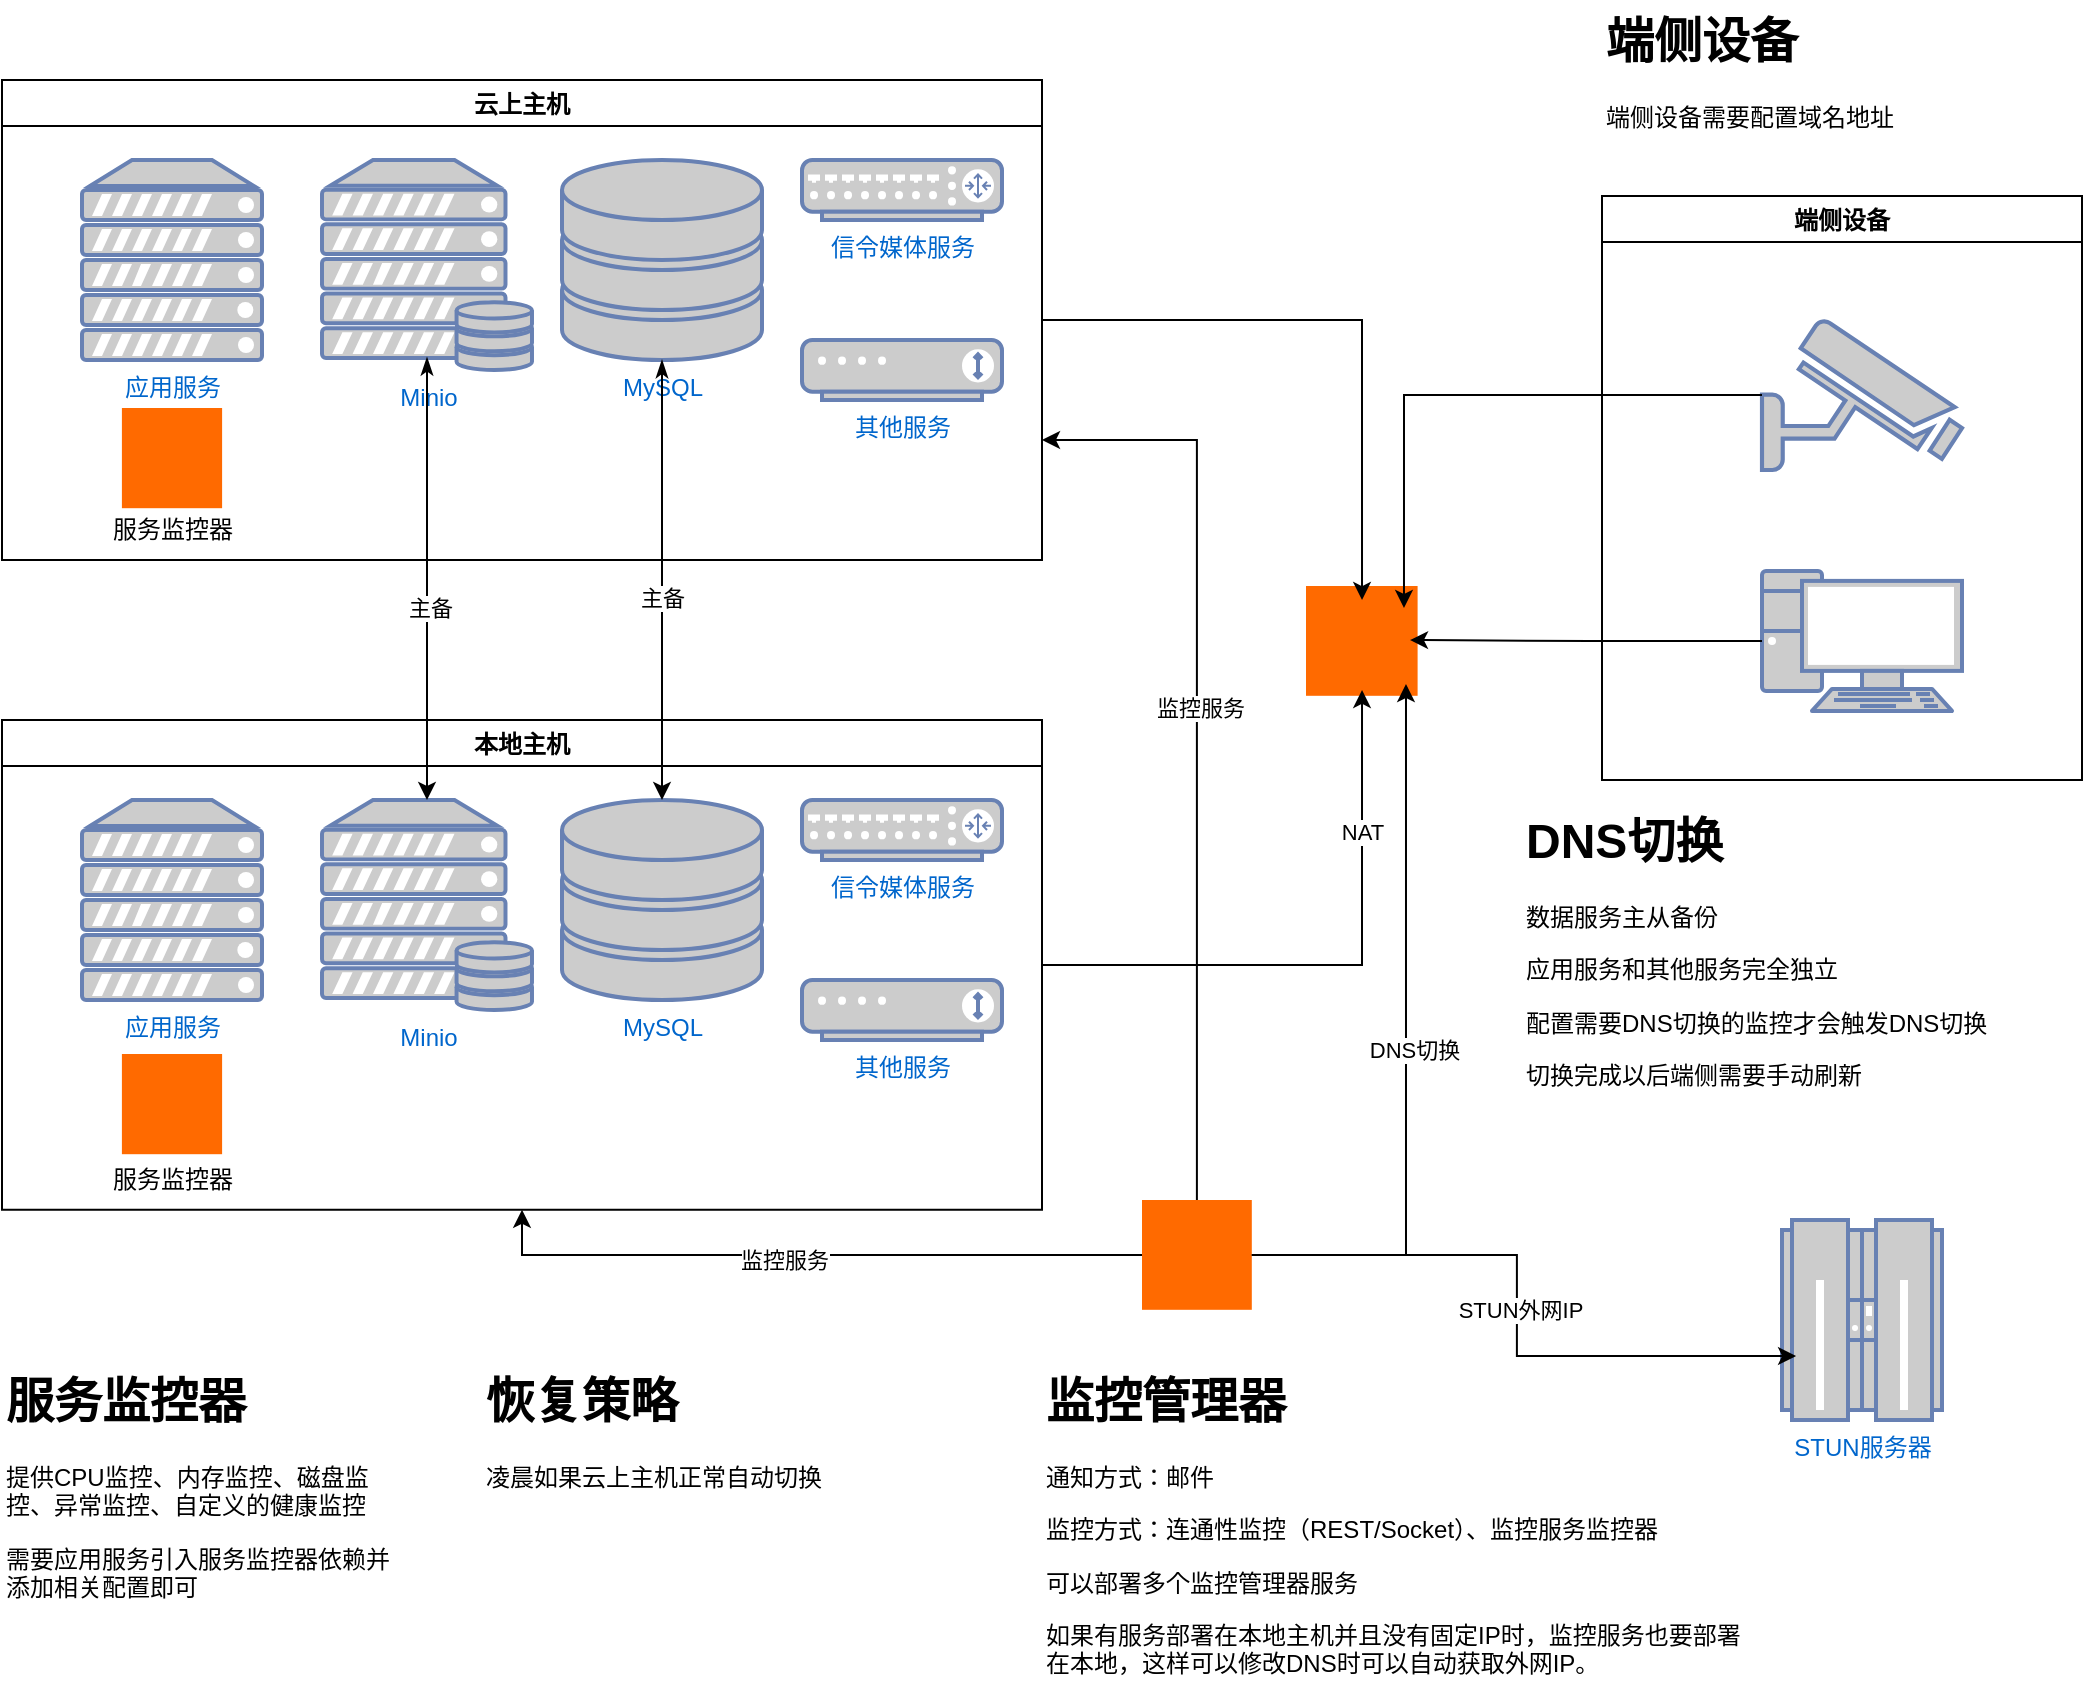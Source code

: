 <mxfile version="26.0.9">
  <diagram name="Page-1" id="bfe91b75-5d2c-26a0-9c1d-138518896778">
    <mxGraphModel dx="1434" dy="844" grid="1" gridSize="10" guides="1" tooltips="1" connect="1" arrows="1" fold="1" page="1" pageScale="1" pageWidth="1100" pageHeight="850" background="none" math="0" shadow="0">
      <root>
        <mxCell id="0" />
        <mxCell id="1" parent="0" />
        <mxCell id="sdLrLucP0kw4Om7ijgdV-1" value="" style="fontColor=#0066CC;verticalAlign=top;verticalLabelPosition=bottom;labelPosition=center;align=center;html=1;outlineConnect=0;fillColor=#CCCCCC;strokeColor=#6881B3;gradientColor=none;gradientDirection=north;strokeWidth=2;shape=mxgraph.networks.pc;" parent="1" vertex="1">
          <mxGeometry x="920" y="285.45" width="100" height="70" as="geometry" />
        </mxCell>
        <mxCell id="sdLrLucP0kw4Om7ijgdV-10" value="本地主机" style="swimlane;" parent="1" vertex="1">
          <mxGeometry x="40" y="360" width="520" height="244.9" as="geometry" />
        </mxCell>
        <mxCell id="sdLrLucP0kw4Om7ijgdV-13" value="应用服务" style="fontColor=#0066CC;verticalAlign=top;verticalLabelPosition=bottom;labelPosition=center;align=center;html=1;outlineConnect=0;fillColor=#CCCCCC;strokeColor=#6881B3;gradientColor=none;gradientDirection=north;strokeWidth=2;shape=mxgraph.networks.server;" parent="sdLrLucP0kw4Om7ijgdV-10" vertex="1">
          <mxGeometry x="40" y="40" width="90" height="100" as="geometry" />
        </mxCell>
        <mxCell id="sdLrLucP0kw4Om7ijgdV-14" value="MySQL" style="fontColor=#0066CC;verticalAlign=top;verticalLabelPosition=bottom;labelPosition=center;align=center;html=1;outlineConnect=0;fillColor=#CCCCCC;strokeColor=#6881B3;gradientColor=none;gradientDirection=north;strokeWidth=2;shape=mxgraph.networks.storage;" parent="sdLrLucP0kw4Om7ijgdV-10" vertex="1">
          <mxGeometry x="280" y="40" width="100" height="100" as="geometry" />
        </mxCell>
        <mxCell id="sdLrLucP0kw4Om7ijgdV-16" value="Minio" style="fontColor=#0066CC;verticalAlign=top;verticalLabelPosition=bottom;labelPosition=center;align=center;html=1;outlineConnect=0;fillColor=#CCCCCC;strokeColor=#6881B3;gradientColor=none;gradientDirection=north;strokeWidth=2;shape=mxgraph.networks.server_storage;" parent="sdLrLucP0kw4Om7ijgdV-10" vertex="1">
          <mxGeometry x="160" y="40" width="105" height="105" as="geometry" />
        </mxCell>
        <mxCell id="sdLrLucP0kw4Om7ijgdV-17" value="信令媒体服务" style="fontColor=#0066CC;verticalAlign=top;verticalLabelPosition=bottom;labelPosition=center;align=center;html=1;outlineConnect=0;fillColor=#CCCCCC;strokeColor=#6881B3;gradientColor=none;gradientDirection=north;strokeWidth=2;shape=mxgraph.networks.router;" parent="sdLrLucP0kw4Om7ijgdV-10" vertex="1">
          <mxGeometry x="400" y="40" width="100" height="30" as="geometry" />
        </mxCell>
        <mxCell id="MYeLcqdQiM6kYIRLOR4--1" value="其他服务" style="fontColor=#0066CC;verticalAlign=top;verticalLabelPosition=bottom;labelPosition=center;align=center;html=1;outlineConnect=0;fillColor=#CCCCCC;strokeColor=#6881B3;gradientColor=none;gradientDirection=north;strokeWidth=2;shape=mxgraph.networks.modem;" parent="sdLrLucP0kw4Om7ijgdV-10" vertex="1">
          <mxGeometry x="400" y="130" width="100" height="30" as="geometry" />
        </mxCell>
        <mxCell id="0pHpCW4Borsp9MRVpki9-1" value="" style="points=[];aspect=fixed;html=1;align=center;shadow=0;dashed=0;fillColor=#FF6A00;strokeColor=none;shape=mxgraph.alibaba_cloud.actiontrail;" vertex="1" parent="sdLrLucP0kw4Om7ijgdV-10">
          <mxGeometry x="59.95" y="167" width="50.1" height="50.1" as="geometry" />
        </mxCell>
        <mxCell id="0pHpCW4Borsp9MRVpki9-2" value="服务监控器" style="text;html=1;align=center;verticalAlign=middle;resizable=0;points=[];autosize=1;strokeColor=none;fillColor=none;" vertex="1" parent="sdLrLucP0kw4Om7ijgdV-10">
          <mxGeometry x="45.0" y="214.9" width="80" height="30" as="geometry" />
        </mxCell>
        <mxCell id="sdLrLucP0kw4Om7ijgdV-18" value="云上主机" style="swimlane;" parent="1" vertex="1">
          <mxGeometry x="40" y="40" width="520" height="240" as="geometry" />
        </mxCell>
        <mxCell id="sdLrLucP0kw4Om7ijgdV-19" value="应用服务" style="fontColor=#0066CC;verticalAlign=top;verticalLabelPosition=bottom;labelPosition=center;align=center;html=1;outlineConnect=0;fillColor=#CCCCCC;strokeColor=#6881B3;gradientColor=none;gradientDirection=north;strokeWidth=2;shape=mxgraph.networks.server;" parent="sdLrLucP0kw4Om7ijgdV-18" vertex="1">
          <mxGeometry x="40" y="40" width="90" height="100" as="geometry" />
        </mxCell>
        <mxCell id="sdLrLucP0kw4Om7ijgdV-20" value="MySQL" style="fontColor=#0066CC;verticalAlign=top;verticalLabelPosition=bottom;labelPosition=center;align=center;html=1;outlineConnect=0;fillColor=#CCCCCC;strokeColor=#6881B3;gradientColor=none;gradientDirection=north;strokeWidth=2;shape=mxgraph.networks.storage;" parent="sdLrLucP0kw4Om7ijgdV-18" vertex="1">
          <mxGeometry x="280" y="40" width="100" height="100" as="geometry" />
        </mxCell>
        <mxCell id="sdLrLucP0kw4Om7ijgdV-21" value="Minio" style="fontColor=#0066CC;verticalAlign=top;verticalLabelPosition=bottom;labelPosition=center;align=center;html=1;outlineConnect=0;fillColor=#CCCCCC;strokeColor=#6881B3;gradientColor=none;gradientDirection=north;strokeWidth=2;shape=mxgraph.networks.server_storage;" parent="sdLrLucP0kw4Om7ijgdV-18" vertex="1">
          <mxGeometry x="160" y="40" width="105" height="105" as="geometry" />
        </mxCell>
        <mxCell id="sdLrLucP0kw4Om7ijgdV-22" value="信令媒体服务" style="fontColor=#0066CC;verticalAlign=top;verticalLabelPosition=bottom;labelPosition=center;align=center;html=1;outlineConnect=0;fillColor=#CCCCCC;strokeColor=#6881B3;gradientColor=none;gradientDirection=north;strokeWidth=2;shape=mxgraph.networks.router;" parent="sdLrLucP0kw4Om7ijgdV-18" vertex="1">
          <mxGeometry x="400" y="40" width="100" height="30" as="geometry" />
        </mxCell>
        <mxCell id="MYeLcqdQiM6kYIRLOR4--2" value="其他服务" style="fontColor=#0066CC;verticalAlign=top;verticalLabelPosition=bottom;labelPosition=center;align=center;html=1;outlineConnect=0;fillColor=#CCCCCC;strokeColor=#6881B3;gradientColor=none;gradientDirection=north;strokeWidth=2;shape=mxgraph.networks.modem;" parent="sdLrLucP0kw4Om7ijgdV-18" vertex="1">
          <mxGeometry x="400" y="130" width="100" height="30" as="geometry" />
        </mxCell>
        <mxCell id="0pHpCW4Borsp9MRVpki9-3" value="" style="points=[];aspect=fixed;html=1;align=center;shadow=0;dashed=0;fillColor=#FF6A00;strokeColor=none;shape=mxgraph.alibaba_cloud.actiontrail;" vertex="1" parent="sdLrLucP0kw4Om7ijgdV-18">
          <mxGeometry x="59.95" y="164" width="50.1" height="50.1" as="geometry" />
        </mxCell>
        <mxCell id="0pHpCW4Borsp9MRVpki9-4" value="服务监控器" style="text;html=1;align=center;verticalAlign=middle;resizable=0;points=[];autosize=1;strokeColor=none;fillColor=none;" vertex="1" parent="sdLrLucP0kw4Om7ijgdV-18">
          <mxGeometry x="45" y="210" width="80" height="30" as="geometry" />
        </mxCell>
        <mxCell id="sdLrLucP0kw4Om7ijgdV-23" style="edgeStyle=orthogonalEdgeStyle;rounded=0;orthogonalLoop=1;jettySize=auto;html=1;exitX=0.5;exitY=0.94;exitDx=0;exitDy=0;exitPerimeter=0;startArrow=classicThin;startFill=1;" parent="1" source="sdLrLucP0kw4Om7ijgdV-21" target="sdLrLucP0kw4Om7ijgdV-16" edge="1">
          <mxGeometry relative="1" as="geometry" />
        </mxCell>
        <mxCell id="sdLrLucP0kw4Om7ijgdV-25" value="主备" style="edgeLabel;html=1;align=center;verticalAlign=middle;resizable=0;points=[];" parent="sdLrLucP0kw4Om7ijgdV-23" vertex="1" connectable="0">
          <mxGeometry x="0.132" y="1" relative="1" as="geometry">
            <mxPoint as="offset" />
          </mxGeometry>
        </mxCell>
        <mxCell id="sdLrLucP0kw4Om7ijgdV-24" style="edgeStyle=orthogonalEdgeStyle;rounded=0;orthogonalLoop=1;jettySize=auto;html=1;exitX=0.5;exitY=1;exitDx=0;exitDy=0;exitPerimeter=0;startArrow=classicThin;startFill=1;" parent="1" source="sdLrLucP0kw4Om7ijgdV-20" target="sdLrLucP0kw4Om7ijgdV-14" edge="1">
          <mxGeometry relative="1" as="geometry" />
        </mxCell>
        <mxCell id="sdLrLucP0kw4Om7ijgdV-26" value="主备" style="edgeLabel;html=1;align=center;verticalAlign=middle;resizable=0;points=[];" parent="sdLrLucP0kw4Om7ijgdV-24" vertex="1" connectable="0">
          <mxGeometry x="0.082" relative="1" as="geometry">
            <mxPoint as="offset" />
          </mxGeometry>
        </mxCell>
        <mxCell id="sdLrLucP0kw4Om7ijgdV-41" value="" style="points=[];aspect=fixed;html=1;align=center;shadow=0;dashed=0;fillColor=#FF6A00;strokeColor=none;shape=mxgraph.alibaba_cloud.dns_privatezone_01;" parent="1" vertex="1">
          <mxGeometry x="692" y="293" width="55.8" height="54.9" as="geometry" />
        </mxCell>
        <mxCell id="sdLrLucP0kw4Om7ijgdV-42" style="edgeStyle=orthogonalEdgeStyle;rounded=0;orthogonalLoop=1;jettySize=auto;html=1;exitX=1;exitY=0.5;exitDx=0;exitDy=0;entryX=0.502;entryY=0.947;entryDx=0;entryDy=0;entryPerimeter=0;" parent="1" source="sdLrLucP0kw4Om7ijgdV-10" target="sdLrLucP0kw4Om7ijgdV-41" edge="1">
          <mxGeometry relative="1" as="geometry" />
        </mxCell>
        <mxCell id="sdLrLucP0kw4Om7ijgdV-43" value="NAT" style="edgeLabel;html=1;align=center;verticalAlign=middle;resizable=0;points=[];" parent="sdLrLucP0kw4Om7ijgdV-42" vertex="1" connectable="0">
          <mxGeometry x="0.515" relative="1" as="geometry">
            <mxPoint y="-1" as="offset" />
          </mxGeometry>
        </mxCell>
        <mxCell id="sdLrLucP0kw4Om7ijgdV-45" style="edgeStyle=orthogonalEdgeStyle;rounded=0;orthogonalLoop=1;jettySize=auto;html=1;exitX=0;exitY=0.5;exitDx=0;exitDy=0;exitPerimeter=0;entryX=0.932;entryY=0.492;entryDx=0;entryDy=0;entryPerimeter=0;" parent="1" source="sdLrLucP0kw4Om7ijgdV-1" target="sdLrLucP0kw4Om7ijgdV-41" edge="1">
          <mxGeometry relative="1" as="geometry" />
        </mxCell>
        <mxCell id="sdLrLucP0kw4Om7ijgdV-46" style="edgeStyle=orthogonalEdgeStyle;rounded=0;orthogonalLoop=1;jettySize=auto;html=1;entryX=0.502;entryY=0.128;entryDx=0;entryDy=0;entryPerimeter=0;" parent="1" source="sdLrLucP0kw4Om7ijgdV-18" target="sdLrLucP0kw4Om7ijgdV-41" edge="1">
          <mxGeometry relative="1" as="geometry" />
        </mxCell>
        <mxCell id="sdLrLucP0kw4Om7ijgdV-55" style="edgeStyle=orthogonalEdgeStyle;rounded=0;orthogonalLoop=1;jettySize=auto;html=1;entryX=0.5;entryY=1;entryDx=0;entryDy=0;" parent="1" source="sdLrLucP0kw4Om7ijgdV-47" target="sdLrLucP0kw4Om7ijgdV-10" edge="1">
          <mxGeometry relative="1" as="geometry" />
        </mxCell>
        <mxCell id="sdLrLucP0kw4Om7ijgdV-56" value="监控服务" style="edgeLabel;html=1;align=center;verticalAlign=middle;resizable=0;points=[];" parent="sdLrLucP0kw4Om7ijgdV-55" vertex="1" connectable="0">
          <mxGeometry x="0.078" y="2" relative="1" as="geometry">
            <mxPoint as="offset" />
          </mxGeometry>
        </mxCell>
        <mxCell id="sdLrLucP0kw4Om7ijgdV-58" style="edgeStyle=orthogonalEdgeStyle;rounded=0;orthogonalLoop=1;jettySize=auto;html=1;entryX=1;entryY=0.75;entryDx=0;entryDy=0;" parent="1" source="sdLrLucP0kw4Om7ijgdV-47" target="sdLrLucP0kw4Om7ijgdV-18" edge="1">
          <mxGeometry relative="1" as="geometry">
            <mxPoint x="637.45" y="210" as="targetPoint" />
            <Array as="points">
              <mxPoint x="638" y="220" />
            </Array>
          </mxGeometry>
        </mxCell>
        <mxCell id="sdLrLucP0kw4Om7ijgdV-59" value="监控服务" style="edgeLabel;html=1;align=center;verticalAlign=middle;resizable=0;points=[];" parent="sdLrLucP0kw4Om7ijgdV-58" vertex="1" connectable="0">
          <mxGeometry x="0.075" relative="1" as="geometry">
            <mxPoint x="1" as="offset" />
          </mxGeometry>
        </mxCell>
        <mxCell id="sdLrLucP0kw4Om7ijgdV-47" value="" style="points=[];aspect=fixed;html=1;align=center;shadow=0;dashed=0;fillColor=#FF6A00;strokeColor=none;shape=mxgraph.alibaba_cloud.webplus_web_app_service;" parent="1" vertex="1">
          <mxGeometry x="610" y="600" width="54.9" height="54.9" as="geometry" />
        </mxCell>
        <mxCell id="sdLrLucP0kw4Om7ijgdV-50" value="&lt;h1 style=&quot;margin-top: 0px;&quot;&gt;监控管理器&lt;/h1&gt;&lt;p&gt;&lt;span style=&quot;background-color: transparent; color: light-dark(rgb(0, 0, 0), rgb(255, 255, 255));&quot;&gt;通知方式：邮件&lt;/span&gt;&lt;br&gt;&lt;/p&gt;&lt;p&gt;监控方式：&lt;span style=&quot;background-color: transparent; color: light-dark(rgb(0, 0, 0), rgb(255, 255, 255));&quot;&gt;连通性监控（REST/Socket）、&lt;/span&gt;&lt;span style=&quot;background-color: transparent; color: light-dark(rgb(0, 0, 0), rgb(255, 255, 255));&quot;&gt;监控服务监控器&lt;/span&gt;&lt;/p&gt;&lt;p&gt;可以部署多个监控管理器服务&lt;span style=&quot;background-color: transparent; color: light-dark(rgb(0, 0, 0), rgb(255, 255, 255));&quot;&gt;&lt;br&gt;&lt;/span&gt;&lt;/p&gt;&lt;p&gt;&lt;span style=&quot;background-color: transparent; color: light-dark(rgb(0, 0, 0), rgb(255, 255, 255));&quot;&gt;如果有服务部署在本地主机并且没有固定IP时，监控服务也要部署在本地，这样可以修改DNS时可以自动获取外网IP。&lt;/span&gt;&lt;br&gt;&lt;/p&gt;" style="text;html=1;whiteSpace=wrap;overflow=hidden;rounded=0;" parent="1" vertex="1">
          <mxGeometry x="560" y="680" width="360" height="160" as="geometry" />
        </mxCell>
        <mxCell id="sdLrLucP0kw4Om7ijgdV-60" style="edgeStyle=orthogonalEdgeStyle;rounded=0;orthogonalLoop=1;jettySize=auto;html=1;entryX=0.896;entryY=0.893;entryDx=0;entryDy=0;entryPerimeter=0;" parent="1" source="sdLrLucP0kw4Om7ijgdV-47" target="sdLrLucP0kw4Om7ijgdV-41" edge="1">
          <mxGeometry relative="1" as="geometry" />
        </mxCell>
        <mxCell id="sdLrLucP0kw4Om7ijgdV-61" value="DNS切换" style="edgeLabel;html=1;align=center;verticalAlign=middle;resizable=0;points=[];" parent="sdLrLucP0kw4Om7ijgdV-60" vertex="1" connectable="0">
          <mxGeometry x="-0.009" y="-4" relative="1" as="geometry">
            <mxPoint as="offset" />
          </mxGeometry>
        </mxCell>
        <mxCell id="sdLrLucP0kw4Om7ijgdV-62" value="&lt;h1 style=&quot;margin-top: 0px;&quot;&gt;DNS切换&lt;/h1&gt;&lt;p&gt;&lt;span style=&quot;background-color: transparent; color: light-dark(rgb(0, 0, 0), rgb(255, 255, 255));&quot;&gt;数据服务主从备份&lt;/span&gt;&lt;/p&gt;&lt;p&gt;应用服务和其他服务完全独立&lt;/p&gt;&lt;p&gt;&lt;span style=&quot;background-color: transparent; color: light-dark(rgb(0, 0, 0), rgb(255, 255, 255));&quot;&gt;配置需要DNS切换的监控才会触发DNS切换&lt;/span&gt;&lt;br&gt;&lt;/p&gt;&lt;p&gt;切换完成以后端侧需要手动刷新&lt;/p&gt;" style="text;html=1;whiteSpace=wrap;overflow=hidden;rounded=0;" parent="1" vertex="1">
          <mxGeometry x="800" y="400" width="240" height="160" as="geometry" />
        </mxCell>
        <mxCell id="sdLrLucP0kw4Om7ijgdV-63" value="&lt;h1 style=&quot;margin-top: 0px;&quot;&gt;恢复策略&lt;/h1&gt;&lt;p&gt;凌晨如果云上主机正常自动切换&lt;/p&gt;" style="text;html=1;whiteSpace=wrap;overflow=hidden;rounded=0;" parent="1" vertex="1">
          <mxGeometry x="280" y="680" width="200" height="120" as="geometry" />
        </mxCell>
        <mxCell id="MYeLcqdQiM6kYIRLOR4--3" value="" style="fontColor=#0066CC;verticalAlign=top;verticalLabelPosition=bottom;labelPosition=center;align=center;html=1;outlineConnect=0;fillColor=#CCCCCC;strokeColor=#6881B3;gradientColor=none;gradientDirection=north;strokeWidth=2;shape=mxgraph.networks.security_camera;" parent="1" vertex="1">
          <mxGeometry x="920" y="160" width="100" height="75" as="geometry" />
        </mxCell>
        <mxCell id="MYeLcqdQiM6kYIRLOR4--4" style="edgeStyle=orthogonalEdgeStyle;rounded=0;orthogonalLoop=1;jettySize=auto;html=1;exitX=0;exitY=0.5;exitDx=0;exitDy=0;exitPerimeter=0;entryX=0.878;entryY=0.2;entryDx=0;entryDy=0;entryPerimeter=0;" parent="1" source="MYeLcqdQiM6kYIRLOR4--3" target="sdLrLucP0kw4Om7ijgdV-41" edge="1">
          <mxGeometry relative="1" as="geometry" />
        </mxCell>
        <mxCell id="MYeLcqdQiM6kYIRLOR4--5" value="STUN服务器" style="fontColor=#0066CC;verticalAlign=top;verticalLabelPosition=bottom;labelPosition=center;align=center;html=1;outlineConnect=0;fillColor=#CCCCCC;strokeColor=#6881B3;gradientColor=none;gradientDirection=north;strokeWidth=2;shape=mxgraph.networks.mainframe;" parent="1" vertex="1">
          <mxGeometry x="930" y="610" width="80" height="100" as="geometry" />
        </mxCell>
        <mxCell id="MYeLcqdQiM6kYIRLOR4--6" style="edgeStyle=orthogonalEdgeStyle;rounded=0;orthogonalLoop=1;jettySize=auto;html=1;entryX=0.088;entryY=0.68;entryDx=0;entryDy=0;entryPerimeter=0;" parent="1" source="sdLrLucP0kw4Om7ijgdV-47" target="MYeLcqdQiM6kYIRLOR4--5" edge="1">
          <mxGeometry relative="1" as="geometry" />
        </mxCell>
        <mxCell id="MYeLcqdQiM6kYIRLOR4--7" value="STUN外网IP" style="edgeLabel;html=1;align=center;verticalAlign=middle;resizable=0;points=[];" parent="MYeLcqdQiM6kYIRLOR4--6" vertex="1" connectable="0">
          <mxGeometry x="0.088" relative="1" as="geometry">
            <mxPoint x="1" y="-16" as="offset" />
          </mxGeometry>
        </mxCell>
        <mxCell id="MYeLcqdQiM6kYIRLOR4--13" value="端侧设备" style="swimlane;" parent="1" vertex="1">
          <mxGeometry x="840" y="98" width="240" height="292" as="geometry" />
        </mxCell>
        <mxCell id="MYeLcqdQiM6kYIRLOR4--14" value="&lt;h1 style=&quot;margin-top: 0px;&quot;&gt;端侧设备&lt;/h1&gt;&lt;p&gt;端侧设备需要配置域名地址&lt;/p&gt;" style="text;html=1;whiteSpace=wrap;overflow=hidden;rounded=0;" parent="1" vertex="1">
          <mxGeometry x="840" width="160" height="80" as="geometry" />
        </mxCell>
        <mxCell id="0pHpCW4Borsp9MRVpki9-5" value="&lt;h1 style=&quot;margin-top: 0px;&quot;&gt;服务监控器&lt;/h1&gt;&lt;p&gt;提供CPU监控、内存监控、磁盘监控、异常监控、自定义的健康监控&lt;/p&gt;&lt;p&gt;需要应用服务引入服务监控器依赖并添加相关配置即可&lt;/p&gt;" style="text;html=1;whiteSpace=wrap;overflow=hidden;rounded=0;" vertex="1" parent="1">
          <mxGeometry x="40" y="680" width="200" height="120" as="geometry" />
        </mxCell>
      </root>
    </mxGraphModel>
  </diagram>
</mxfile>
